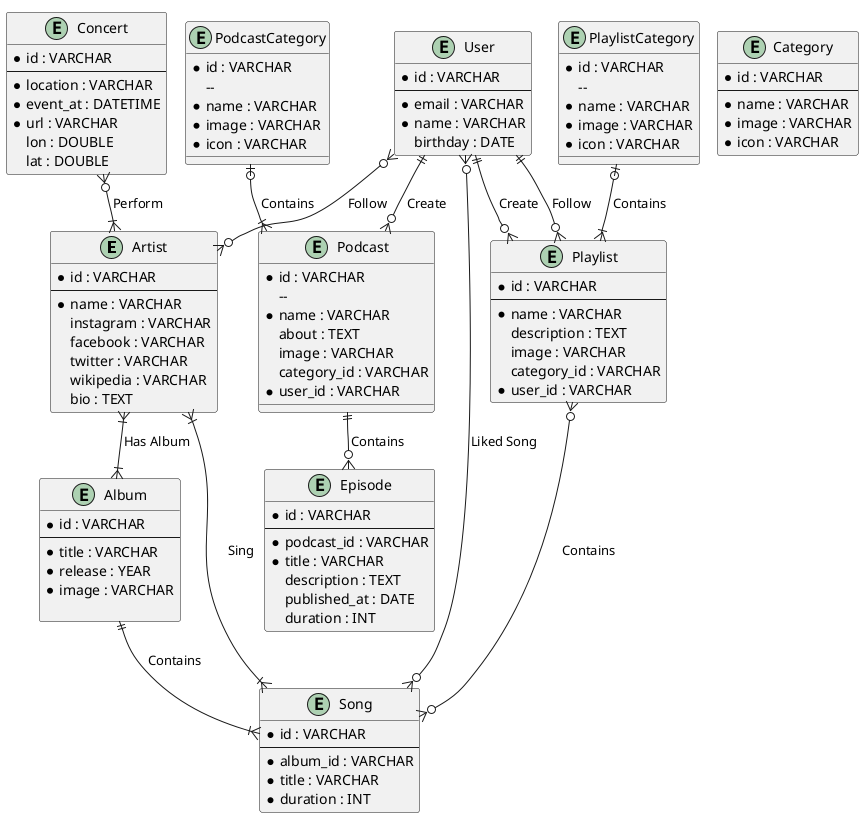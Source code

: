 @startuml
!pragma layout smetana
entity Artist {
    * id : VARCHAR
    --
    * name : VARCHAR
    instagram : VARCHAR
    facebook : VARCHAR
    twitter : VARCHAR
    wikipedia : VARCHAR
    bio : TEXT
}

entity Album {
    * id : VARCHAR
    --
    * title : VARCHAR
    * release : YEAR
    * image : VARCHAR

}

entity Song {
    * id : VARCHAR
    --
    * album_id : VARCHAR
    * title : VARCHAR
    * duration : INT
}

entity Category {
    * id : VARCHAR
    --
    * name : VARCHAR
    * image : VARCHAR
    * icon : VARCHAR
}

entity Playlist {
    * id : VARCHAR
    --
    * name : VARCHAR
    description : TEXT
    image : VARCHAR
    category_id : VARCHAR
    * user_id : VARCHAR
}

entity PlaylistCategory {
     * id : VARCHAR
        --
     * name : VARCHAR
     * image : VARCHAR
     * icon : VARCHAR
}

entity PodcastCategory {
     * id : VARCHAR
        --
     * name : VARCHAR
     * image : VARCHAR
     * icon : VARCHAR
}

entity Podcast {
    * id : VARCHAR
        --
    * name : VARCHAR
    about : TEXT
    image : VARCHAR
    category_id : VARCHAR
    * user_id : VARCHAR
}

entity Episode {
    * id : VARCHAR
    --
    * podcast_id : VARCHAR
    * title : VARCHAR
    description : TEXT
    published_at : DATE
    duration : INT
}

entity User {
    * id : VARCHAR
    --
    * email : VARCHAR
    * name : VARCHAR
    birthday : DATE
}

entity Concert {
    * id : VARCHAR
    --
    * location : VARCHAR
    * event_at : DATETIME
    * url : VARCHAR
    lon : DOUBLE
    lat : DOUBLE
}

Artist }|--|{ Album : Has Album

Album ||--|{ Song : Contains
Artist }|--|{ Song : Sing

PlaylistCategory |o--|{ Playlist : Contains
User ||--o{ Playlist : Create
Playlist }o--o{ Song : Contains

PodcastCategory |o--|{ Podcast : Contains
User ||--o{ Podcast : Create

Podcast ||--o{ Episode : Contains

Concert }o--|{ Artist : Perform

User }o--o{ Artist : Follow

User }o--o{Song : Liked Song

User ||--o{ Playlist : Follow


@enduml
